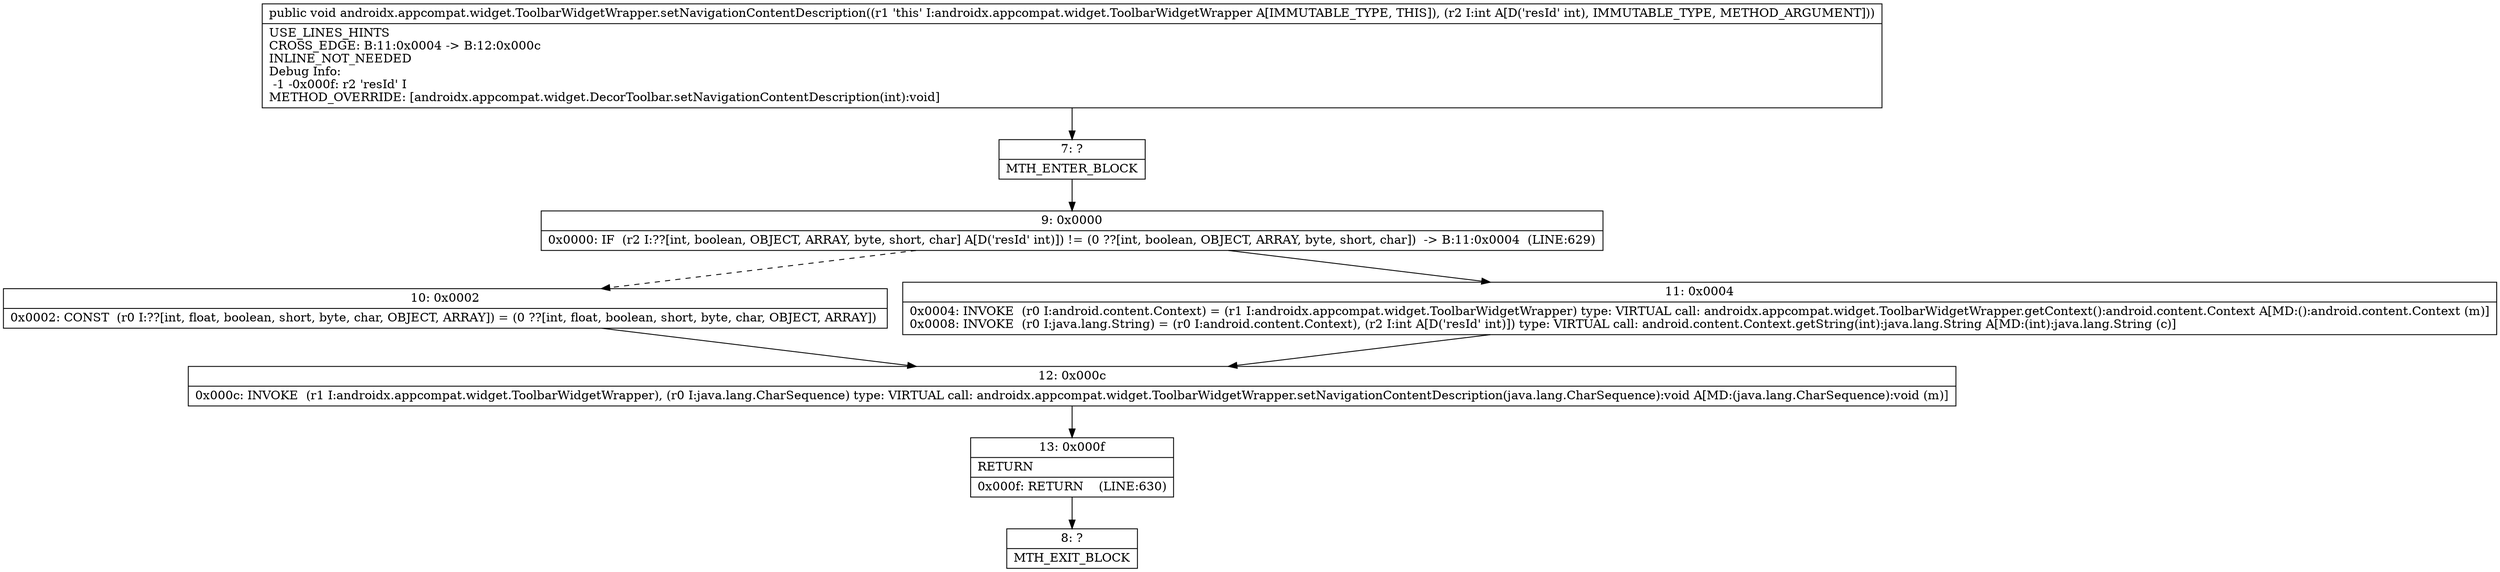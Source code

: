 digraph "CFG forandroidx.appcompat.widget.ToolbarWidgetWrapper.setNavigationContentDescription(I)V" {
Node_7 [shape=record,label="{7\:\ ?|MTH_ENTER_BLOCK\l}"];
Node_9 [shape=record,label="{9\:\ 0x0000|0x0000: IF  (r2 I:??[int, boolean, OBJECT, ARRAY, byte, short, char] A[D('resId' int)]) != (0 ??[int, boolean, OBJECT, ARRAY, byte, short, char])  \-\> B:11:0x0004  (LINE:629)\l}"];
Node_10 [shape=record,label="{10\:\ 0x0002|0x0002: CONST  (r0 I:??[int, float, boolean, short, byte, char, OBJECT, ARRAY]) = (0 ??[int, float, boolean, short, byte, char, OBJECT, ARRAY]) \l}"];
Node_12 [shape=record,label="{12\:\ 0x000c|0x000c: INVOKE  (r1 I:androidx.appcompat.widget.ToolbarWidgetWrapper), (r0 I:java.lang.CharSequence) type: VIRTUAL call: androidx.appcompat.widget.ToolbarWidgetWrapper.setNavigationContentDescription(java.lang.CharSequence):void A[MD:(java.lang.CharSequence):void (m)]\l}"];
Node_13 [shape=record,label="{13\:\ 0x000f|RETURN\l|0x000f: RETURN    (LINE:630)\l}"];
Node_8 [shape=record,label="{8\:\ ?|MTH_EXIT_BLOCK\l}"];
Node_11 [shape=record,label="{11\:\ 0x0004|0x0004: INVOKE  (r0 I:android.content.Context) = (r1 I:androidx.appcompat.widget.ToolbarWidgetWrapper) type: VIRTUAL call: androidx.appcompat.widget.ToolbarWidgetWrapper.getContext():android.content.Context A[MD:():android.content.Context (m)]\l0x0008: INVOKE  (r0 I:java.lang.String) = (r0 I:android.content.Context), (r2 I:int A[D('resId' int)]) type: VIRTUAL call: android.content.Context.getString(int):java.lang.String A[MD:(int):java.lang.String (c)]\l}"];
MethodNode[shape=record,label="{public void androidx.appcompat.widget.ToolbarWidgetWrapper.setNavigationContentDescription((r1 'this' I:androidx.appcompat.widget.ToolbarWidgetWrapper A[IMMUTABLE_TYPE, THIS]), (r2 I:int A[D('resId' int), IMMUTABLE_TYPE, METHOD_ARGUMENT]))  | USE_LINES_HINTS\lCROSS_EDGE: B:11:0x0004 \-\> B:12:0x000c\lINLINE_NOT_NEEDED\lDebug Info:\l  \-1 \-0x000f: r2 'resId' I\lMETHOD_OVERRIDE: [androidx.appcompat.widget.DecorToolbar.setNavigationContentDescription(int):void]\l}"];
MethodNode -> Node_7;Node_7 -> Node_9;
Node_9 -> Node_10[style=dashed];
Node_9 -> Node_11;
Node_10 -> Node_12;
Node_12 -> Node_13;
Node_13 -> Node_8;
Node_11 -> Node_12;
}

